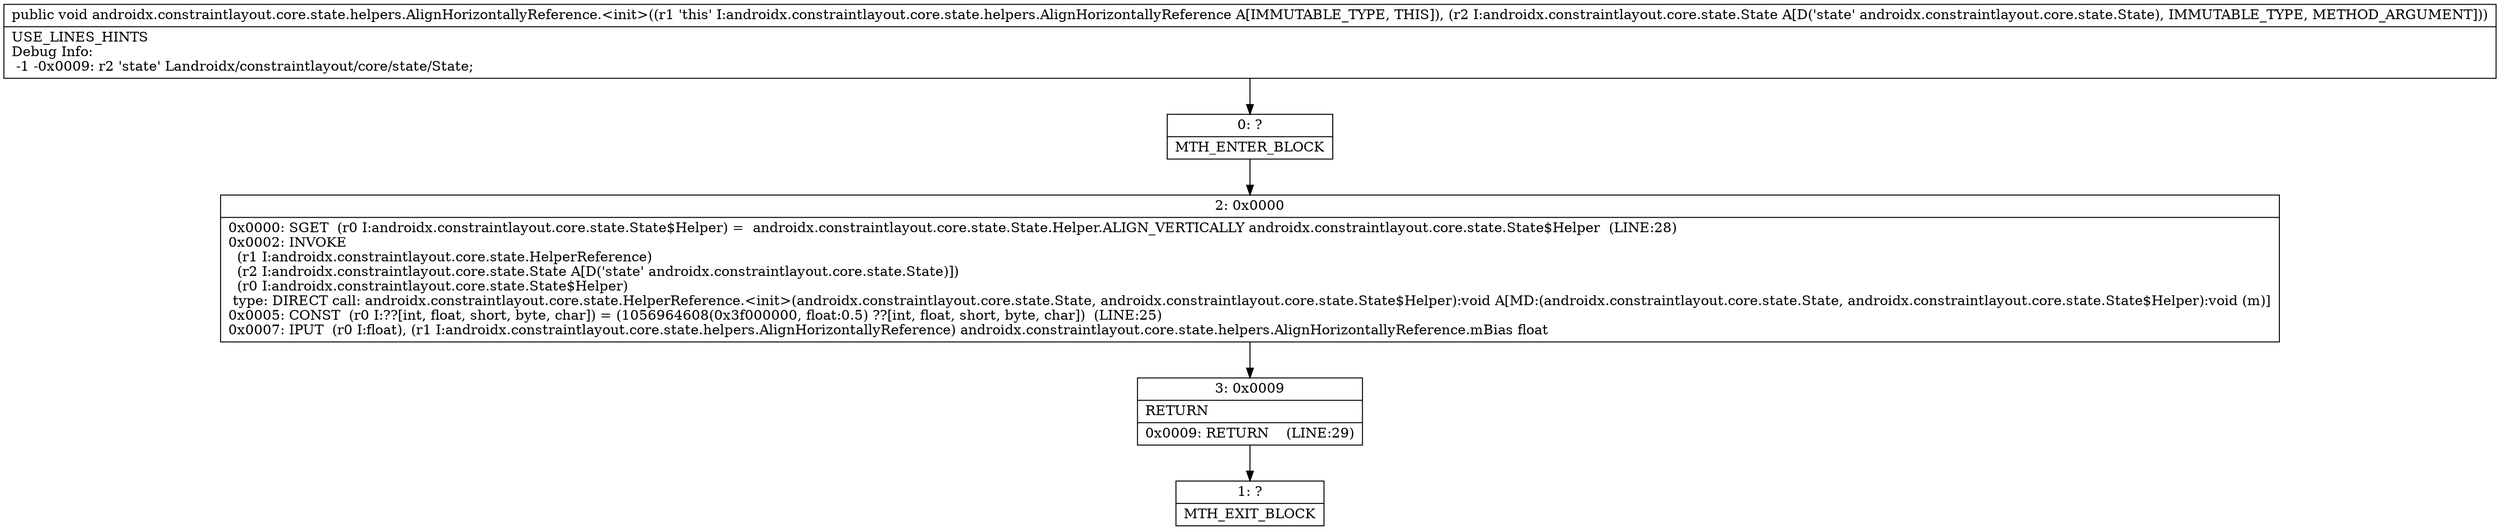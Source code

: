 digraph "CFG forandroidx.constraintlayout.core.state.helpers.AlignHorizontallyReference.\<init\>(Landroidx\/constraintlayout\/core\/state\/State;)V" {
Node_0 [shape=record,label="{0\:\ ?|MTH_ENTER_BLOCK\l}"];
Node_2 [shape=record,label="{2\:\ 0x0000|0x0000: SGET  (r0 I:androidx.constraintlayout.core.state.State$Helper) =  androidx.constraintlayout.core.state.State.Helper.ALIGN_VERTICALLY androidx.constraintlayout.core.state.State$Helper  (LINE:28)\l0x0002: INVOKE  \l  (r1 I:androidx.constraintlayout.core.state.HelperReference)\l  (r2 I:androidx.constraintlayout.core.state.State A[D('state' androidx.constraintlayout.core.state.State)])\l  (r0 I:androidx.constraintlayout.core.state.State$Helper)\l type: DIRECT call: androidx.constraintlayout.core.state.HelperReference.\<init\>(androidx.constraintlayout.core.state.State, androidx.constraintlayout.core.state.State$Helper):void A[MD:(androidx.constraintlayout.core.state.State, androidx.constraintlayout.core.state.State$Helper):void (m)]\l0x0005: CONST  (r0 I:??[int, float, short, byte, char]) = (1056964608(0x3f000000, float:0.5) ??[int, float, short, byte, char])  (LINE:25)\l0x0007: IPUT  (r0 I:float), (r1 I:androidx.constraintlayout.core.state.helpers.AlignHorizontallyReference) androidx.constraintlayout.core.state.helpers.AlignHorizontallyReference.mBias float \l}"];
Node_3 [shape=record,label="{3\:\ 0x0009|RETURN\l|0x0009: RETURN    (LINE:29)\l}"];
Node_1 [shape=record,label="{1\:\ ?|MTH_EXIT_BLOCK\l}"];
MethodNode[shape=record,label="{public void androidx.constraintlayout.core.state.helpers.AlignHorizontallyReference.\<init\>((r1 'this' I:androidx.constraintlayout.core.state.helpers.AlignHorizontallyReference A[IMMUTABLE_TYPE, THIS]), (r2 I:androidx.constraintlayout.core.state.State A[D('state' androidx.constraintlayout.core.state.State), IMMUTABLE_TYPE, METHOD_ARGUMENT]))  | USE_LINES_HINTS\lDebug Info:\l  \-1 \-0x0009: r2 'state' Landroidx\/constraintlayout\/core\/state\/State;\l}"];
MethodNode -> Node_0;Node_0 -> Node_2;
Node_2 -> Node_3;
Node_3 -> Node_1;
}

